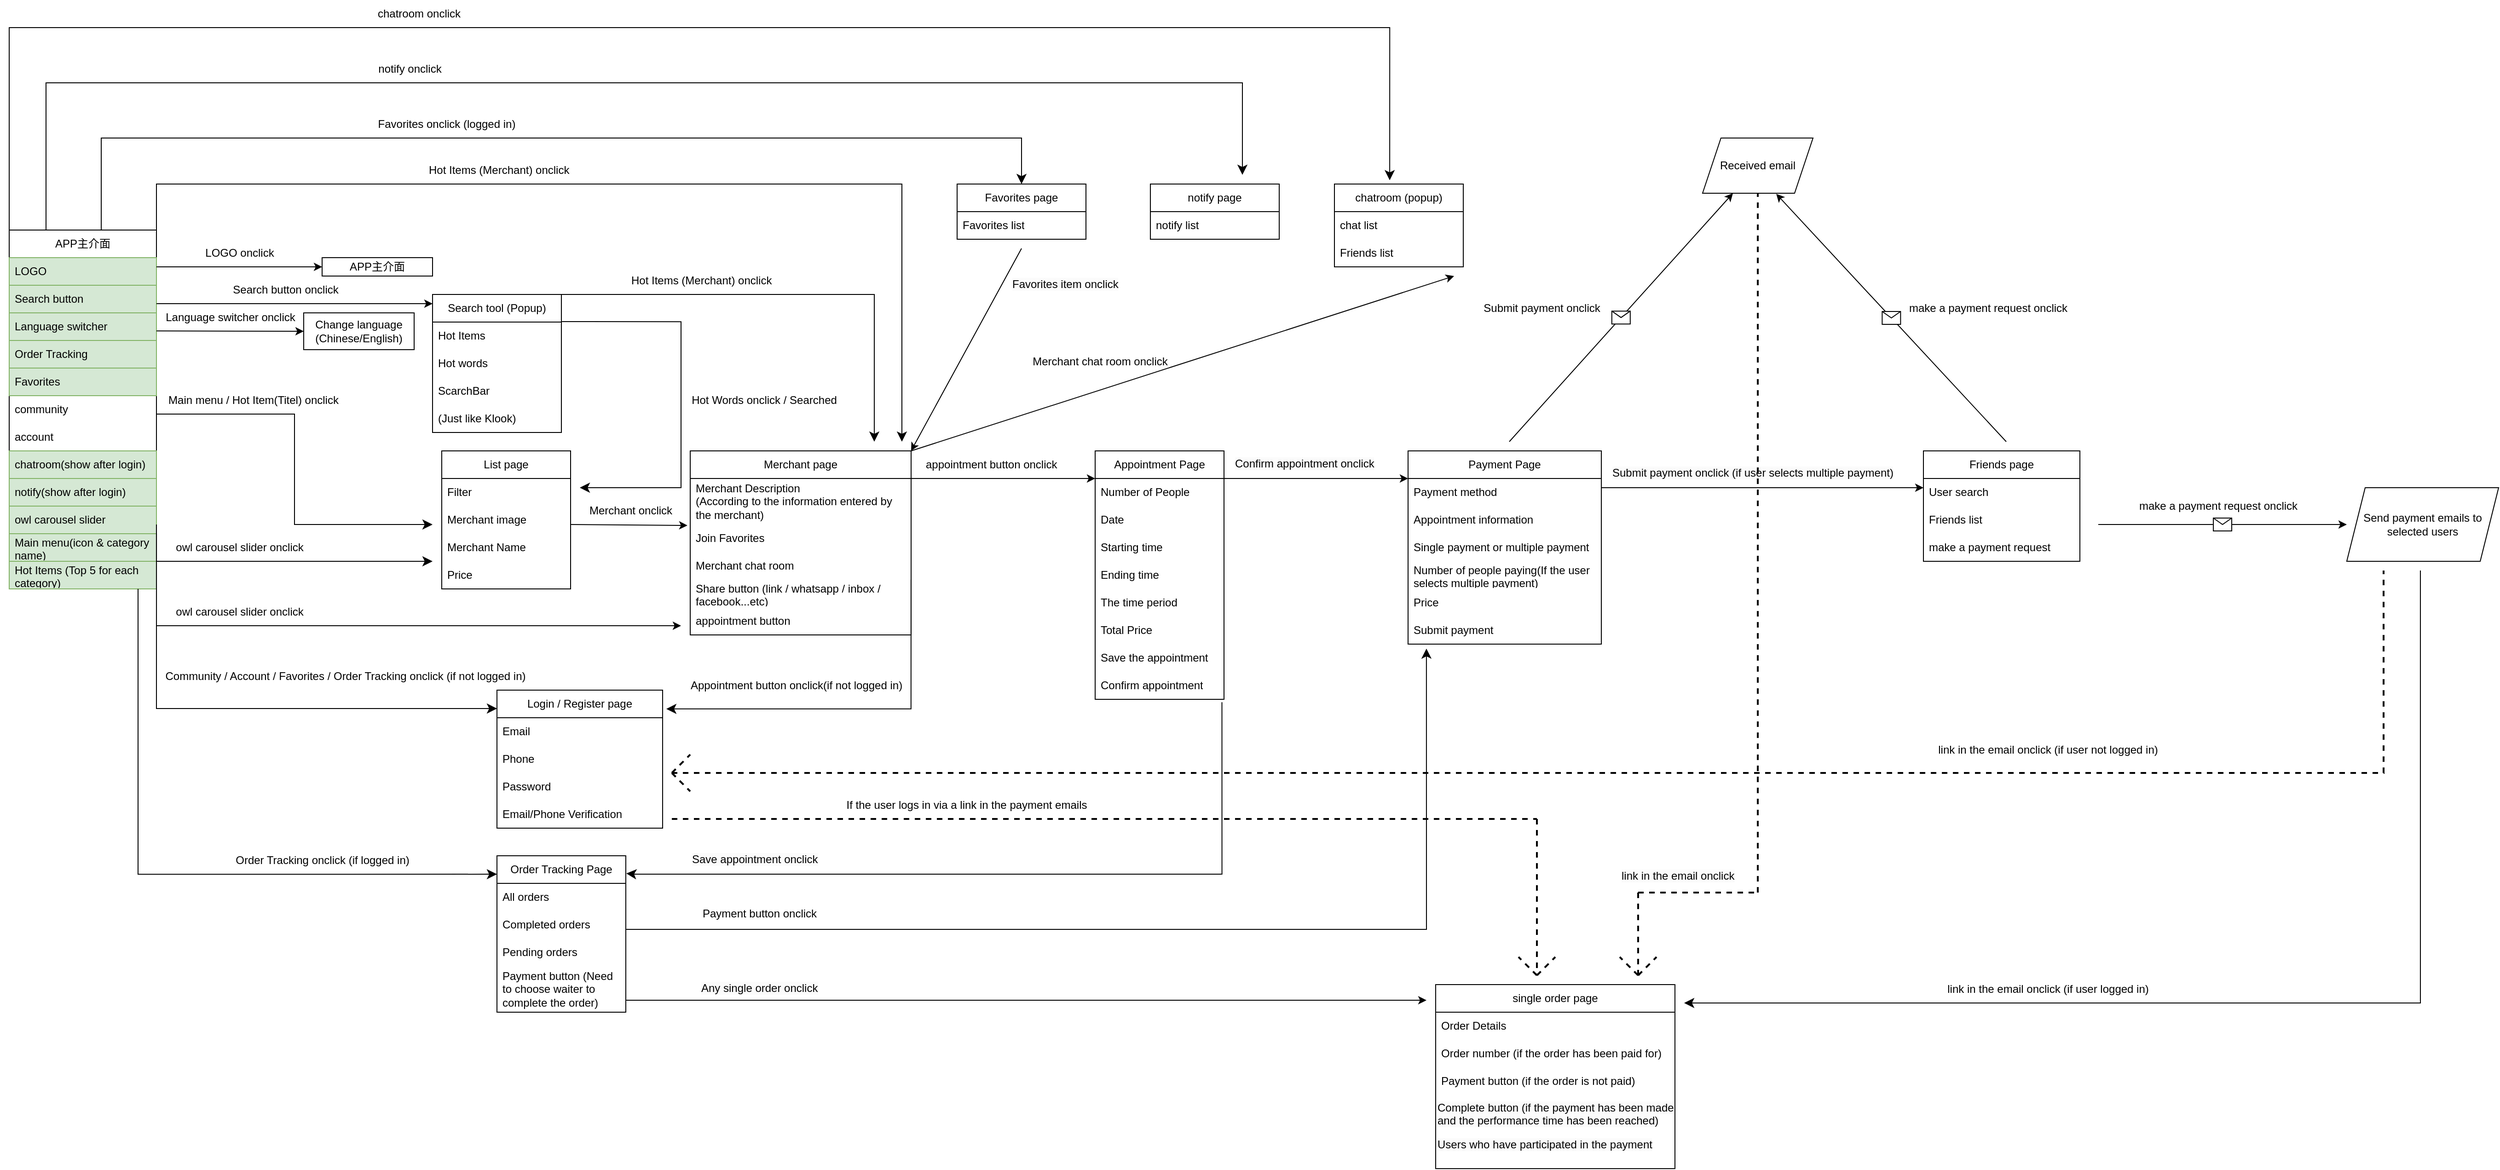<mxfile version="21.5.2" type="github">
  <diagram name="Page-1" id="9f46799a-70d6-7492-0946-bef42562c5a5">
    <mxGraphModel dx="2440" dy="2960" grid="1" gridSize="10" guides="1" tooltips="1" connect="1" arrows="1" fold="1" page="1" pageScale="1" pageWidth="2336" pageHeight="1654" background="none" math="0" shadow="0">
      <root>
        <mxCell id="0" />
        <mxCell id="1" parent="0" />
        <mxCell id="vtSzQmXgH5W4J1nf9XrN-16" value="APP主介面" style="swimlane;fontStyle=0;childLayout=stackLayout;horizontal=1;startSize=30;horizontalStack=0;resizeParent=1;resizeParentMax=0;resizeLast=0;collapsible=1;marginBottom=0;whiteSpace=wrap;html=1;" parent="1" vertex="1">
          <mxGeometry x="20" y="40" width="160" height="390" as="geometry">
            <mxRectangle x="40" y="40" width="60" height="30" as="alternateBounds" />
          </mxGeometry>
        </mxCell>
        <mxCell id="vtSzQmXgH5W4J1nf9XrN-20" value="LOGO" style="text;strokeColor=#82b366;fillColor=#d5e8d4;align=left;verticalAlign=middle;spacingLeft=4;spacingRight=4;overflow=hidden;points=[[0,0.5],[1,0.5]];portConstraint=eastwest;rotatable=0;whiteSpace=wrap;html=1;" parent="vtSzQmXgH5W4J1nf9XrN-16" vertex="1">
          <mxGeometry y="30" width="160" height="30" as="geometry" />
        </mxCell>
        <mxCell id="vtSzQmXgH5W4J1nf9XrN-17" value="Search button" style="text;strokeColor=#82b366;fillColor=#d5e8d4;align=left;verticalAlign=middle;spacingLeft=4;spacingRight=4;overflow=hidden;points=[[0,0.5],[1,0.5]];portConstraint=eastwest;rotatable=0;whiteSpace=wrap;html=1;" parent="vtSzQmXgH5W4J1nf9XrN-16" vertex="1">
          <mxGeometry y="60" width="160" height="30" as="geometry" />
        </mxCell>
        <mxCell id="vtSzQmXgH5W4J1nf9XrN-18" value="Language switcher" style="text;strokeColor=#82b366;fillColor=#d5e8d4;align=left;verticalAlign=middle;spacingLeft=4;spacingRight=4;overflow=hidden;points=[[0,0.5],[1,0.5]];portConstraint=eastwest;rotatable=0;whiteSpace=wrap;html=1;" parent="vtSzQmXgH5W4J1nf9XrN-16" vertex="1">
          <mxGeometry y="90" width="160" height="30" as="geometry" />
        </mxCell>
        <mxCell id="vtSzQmXgH5W4J1nf9XrN-21" value="Order Tracking" style="text;strokeColor=#82b366;fillColor=#d5e8d4;align=left;verticalAlign=middle;spacingLeft=4;spacingRight=4;overflow=hidden;points=[[0,0.5],[1,0.5]];portConstraint=eastwest;rotatable=0;whiteSpace=wrap;html=1;" parent="vtSzQmXgH5W4J1nf9XrN-16" vertex="1">
          <mxGeometry y="120" width="160" height="30" as="geometry" />
        </mxCell>
        <mxCell id="vtSzQmXgH5W4J1nf9XrN-22" value="Favorites" style="text;strokeColor=#82b366;fillColor=#d5e8d4;align=left;verticalAlign=middle;spacingLeft=4;spacingRight=4;overflow=hidden;points=[[0,0.5],[1,0.5]];portConstraint=eastwest;rotatable=0;whiteSpace=wrap;html=1;" parent="vtSzQmXgH5W4J1nf9XrN-16" vertex="1">
          <mxGeometry y="150" width="160" height="30" as="geometry" />
        </mxCell>
        <mxCell id="vtSzQmXgH5W4J1nf9XrN-24" value="community" style="text;strokeColor=none;fillColor=none;align=left;verticalAlign=middle;spacingLeft=4;spacingRight=4;overflow=hidden;points=[[0,0.5],[1,0.5]];portConstraint=eastwest;rotatable=0;whiteSpace=wrap;html=1;" parent="vtSzQmXgH5W4J1nf9XrN-16" vertex="1">
          <mxGeometry y="180" width="160" height="30" as="geometry" />
        </mxCell>
        <mxCell id="vtSzQmXgH5W4J1nf9XrN-25" value="account" style="text;strokeColor=none;fillColor=none;align=left;verticalAlign=middle;spacingLeft=4;spacingRight=4;overflow=hidden;points=[[0,0.5],[1,0.5]];portConstraint=eastwest;rotatable=0;whiteSpace=wrap;html=1;" parent="vtSzQmXgH5W4J1nf9XrN-16" vertex="1">
          <mxGeometry y="210" width="160" height="30" as="geometry" />
        </mxCell>
        <mxCell id="Cy_fC_5rQMrGXLeOXstl-91" value="chatroom(show after login)" style="text;strokeColor=#82b366;fillColor=#d5e8d4;align=left;verticalAlign=middle;spacingLeft=4;spacingRight=4;overflow=hidden;points=[[0,0.5],[1,0.5]];portConstraint=eastwest;rotatable=0;whiteSpace=wrap;html=1;" vertex="1" parent="vtSzQmXgH5W4J1nf9XrN-16">
          <mxGeometry y="240" width="160" height="30" as="geometry" />
        </mxCell>
        <mxCell id="Cy_fC_5rQMrGXLeOXstl-92" value="notify(show after login)" style="text;strokeColor=#82b366;fillColor=#d5e8d4;align=left;verticalAlign=middle;spacingLeft=4;spacingRight=4;overflow=hidden;points=[[0,0.5],[1,0.5]];portConstraint=eastwest;rotatable=0;whiteSpace=wrap;html=1;" vertex="1" parent="vtSzQmXgH5W4J1nf9XrN-16">
          <mxGeometry y="270" width="160" height="30" as="geometry" />
        </mxCell>
        <mxCell id="vtSzQmXgH5W4J1nf9XrN-26" value="owl carousel slider" style="text;strokeColor=#82b366;fillColor=#d5e8d4;align=left;verticalAlign=middle;spacingLeft=4;spacingRight=4;overflow=hidden;points=[[0,0.5],[1,0.5]];portConstraint=eastwest;rotatable=0;whiteSpace=wrap;html=1;" parent="vtSzQmXgH5W4J1nf9XrN-16" vertex="1">
          <mxGeometry y="300" width="160" height="30" as="geometry" />
        </mxCell>
        <mxCell id="vtSzQmXgH5W4J1nf9XrN-27" value="Main menu(icon &amp;amp;&amp;nbsp;category name)" style="text;strokeColor=#82b366;fillColor=#d5e8d4;align=left;verticalAlign=middle;spacingLeft=4;spacingRight=4;overflow=hidden;points=[[0,0.5],[1,0.5]];portConstraint=eastwest;rotatable=0;whiteSpace=wrap;html=1;" parent="vtSzQmXgH5W4J1nf9XrN-16" vertex="1">
          <mxGeometry y="330" width="160" height="30" as="geometry" />
        </mxCell>
        <mxCell id="vtSzQmXgH5W4J1nf9XrN-28" value="Hot Items (Top 5 for each category)" style="text;strokeColor=#82b366;fillColor=#d5e8d4;align=left;verticalAlign=middle;spacingLeft=4;spacingRight=4;overflow=hidden;points=[[0,0.5],[1,0.5]];portConstraint=eastwest;rotatable=0;whiteSpace=wrap;html=1;" parent="vtSzQmXgH5W4J1nf9XrN-16" vertex="1">
          <mxGeometry y="360" width="160" height="30" as="geometry" />
        </mxCell>
        <mxCell id="vtSzQmXgH5W4J1nf9XrN-19" value="Hot Items (Merchant) onclick" style="text;strokeColor=none;fillColor=none;align=left;verticalAlign=middle;spacingLeft=4;spacingRight=4;overflow=hidden;points=[[0,0.5],[1,0.5]];portConstraint=eastwest;rotatable=0;whiteSpace=wrap;html=1;" parent="1" vertex="1">
          <mxGeometry x="470" y="-40" width="190" height="30" as="geometry" />
        </mxCell>
        <mxCell id="vtSzQmXgH5W4J1nf9XrN-29" value="" style="endArrow=classic;html=1;rounded=0;" parent="1" edge="1">
          <mxGeometry width="50" height="50" relative="1" as="geometry">
            <mxPoint x="180" y="80" as="sourcePoint" />
            <mxPoint x="360" y="80" as="targetPoint" />
          </mxGeometry>
        </mxCell>
        <mxCell id="vtSzQmXgH5W4J1nf9XrN-30" value="LOGO onclick" style="text;html=1;align=center;verticalAlign=middle;resizable=0;points=[];autosize=1;strokeColor=none;fillColor=none;" parent="1" vertex="1">
          <mxGeometry x="220" y="50" width="100" height="30" as="geometry" />
        </mxCell>
        <mxCell id="vtSzQmXgH5W4J1nf9XrN-31" value="APP主介面" style="rounded=0;whiteSpace=wrap;html=1;" parent="1" vertex="1">
          <mxGeometry x="360" y="70" width="120" height="20" as="geometry" />
        </mxCell>
        <mxCell id="vtSzQmXgH5W4J1nf9XrN-32" value="" style="endArrow=classic;html=1;rounded=0;" parent="1" edge="1">
          <mxGeometry width="50" height="50" relative="1" as="geometry">
            <mxPoint x="180" y="120" as="sourcePoint" />
            <mxPoint x="480" y="120" as="targetPoint" />
            <Array as="points">
              <mxPoint x="220" y="120" />
            </Array>
          </mxGeometry>
        </mxCell>
        <mxCell id="vtSzQmXgH5W4J1nf9XrN-33" value="Search button onclick" style="text;html=1;align=center;verticalAlign=middle;resizable=0;points=[];autosize=1;strokeColor=none;fillColor=none;" parent="1" vertex="1">
          <mxGeometry x="250" y="90" width="140" height="30" as="geometry" />
        </mxCell>
        <mxCell id="vtSzQmXgH5W4J1nf9XrN-34" value="Search tool (Popup)" style="swimlane;fontStyle=0;childLayout=stackLayout;horizontal=1;startSize=30;horizontalStack=0;resizeParent=1;resizeParentMax=0;resizeLast=0;collapsible=1;marginBottom=0;whiteSpace=wrap;html=1;" parent="1" vertex="1">
          <mxGeometry x="480" y="110" width="140" height="150" as="geometry" />
        </mxCell>
        <mxCell id="vtSzQmXgH5W4J1nf9XrN-36" value="Hot Items" style="text;strokeColor=none;fillColor=none;align=left;verticalAlign=middle;spacingLeft=4;spacingRight=4;overflow=hidden;points=[[0,0.5],[1,0.5]];portConstraint=eastwest;rotatable=0;whiteSpace=wrap;html=1;" parent="vtSzQmXgH5W4J1nf9XrN-34" vertex="1">
          <mxGeometry y="30" width="140" height="30" as="geometry" />
        </mxCell>
        <mxCell id="vtSzQmXgH5W4J1nf9XrN-37" value="Hot words" style="text;strokeColor=none;fillColor=none;align=left;verticalAlign=middle;spacingLeft=4;spacingRight=4;overflow=hidden;points=[[0,0.5],[1,0.5]];portConstraint=eastwest;rotatable=0;whiteSpace=wrap;html=1;" parent="vtSzQmXgH5W4J1nf9XrN-34" vertex="1">
          <mxGeometry y="60" width="140" height="30" as="geometry" />
        </mxCell>
        <mxCell id="vtSzQmXgH5W4J1nf9XrN-42" value="ScarchBar" style="text;strokeColor=none;fillColor=none;align=left;verticalAlign=middle;spacingLeft=4;spacingRight=4;overflow=hidden;points=[[0,0.5],[1,0.5]];portConstraint=eastwest;rotatable=0;whiteSpace=wrap;html=1;" parent="vtSzQmXgH5W4J1nf9XrN-34" vertex="1">
          <mxGeometry y="90" width="140" height="30" as="geometry" />
        </mxCell>
        <mxCell id="vtSzQmXgH5W4J1nf9XrN-80" value="(Just like Klook)" style="text;strokeColor=none;fillColor=none;align=left;verticalAlign=middle;spacingLeft=4;spacingRight=4;overflow=hidden;points=[[0,0.5],[1,0.5]];portConstraint=eastwest;rotatable=0;whiteSpace=wrap;html=1;" parent="vtSzQmXgH5W4J1nf9XrN-34" vertex="1">
          <mxGeometry y="120" width="140" height="30" as="geometry" />
        </mxCell>
        <mxCell id="vtSzQmXgH5W4J1nf9XrN-43" value="Change language (Chinese/English)" style="rounded=0;whiteSpace=wrap;html=1;" parent="1" vertex="1">
          <mxGeometry x="340" y="130" width="120" height="40" as="geometry" />
        </mxCell>
        <mxCell id="vtSzQmXgH5W4J1nf9XrN-44" value="" style="endArrow=classic;html=1;rounded=0;" parent="1" edge="1">
          <mxGeometry width="50" height="50" relative="1" as="geometry">
            <mxPoint x="180" y="149.67" as="sourcePoint" />
            <mxPoint x="340" y="150" as="targetPoint" />
          </mxGeometry>
        </mxCell>
        <mxCell id="vtSzQmXgH5W4J1nf9XrN-45" value="Language switcher onclick" style="text;html=1;align=center;verticalAlign=middle;resizable=0;points=[];autosize=1;strokeColor=none;fillColor=none;" parent="1" vertex="1">
          <mxGeometry x="180" y="120" width="160" height="30" as="geometry" />
        </mxCell>
        <mxCell id="vtSzQmXgH5W4J1nf9XrN-48" value="Main menu / Hot Item(Titel) onclick" style="text;html=1;align=center;verticalAlign=middle;resizable=0;points=[];autosize=1;strokeColor=none;fillColor=none;rotation=0;" parent="1" vertex="1">
          <mxGeometry x="180" y="210" width="210" height="30" as="geometry" />
        </mxCell>
        <mxCell id="vtSzQmXgH5W4J1nf9XrN-50" value="List page" style="swimlane;fontStyle=0;childLayout=stackLayout;horizontal=1;startSize=30;horizontalStack=0;resizeParent=1;resizeParentMax=0;resizeLast=0;collapsible=1;marginBottom=0;whiteSpace=wrap;html=1;" parent="1" vertex="1">
          <mxGeometry x="490" y="280" width="140" height="150" as="geometry" />
        </mxCell>
        <mxCell id="vtSzQmXgH5W4J1nf9XrN-51" value="Filter" style="text;strokeColor=none;fillColor=none;align=left;verticalAlign=middle;spacingLeft=4;spacingRight=4;overflow=hidden;points=[[0,0.5],[1,0.5]];portConstraint=eastwest;rotatable=0;whiteSpace=wrap;html=1;" parent="vtSzQmXgH5W4J1nf9XrN-50" vertex="1">
          <mxGeometry y="30" width="140" height="30" as="geometry" />
        </mxCell>
        <mxCell id="vtSzQmXgH5W4J1nf9XrN-52" value="Merchant image" style="text;strokeColor=none;fillColor=none;align=left;verticalAlign=middle;spacingLeft=4;spacingRight=4;overflow=hidden;points=[[0,0.5],[1,0.5]];portConstraint=eastwest;rotatable=0;whiteSpace=wrap;html=1;" parent="vtSzQmXgH5W4J1nf9XrN-50" vertex="1">
          <mxGeometry y="60" width="140" height="30" as="geometry" />
        </mxCell>
        <mxCell id="vtSzQmXgH5W4J1nf9XrN-53" value="Merchant Name" style="text;strokeColor=none;fillColor=none;align=left;verticalAlign=middle;spacingLeft=4;spacingRight=4;overflow=hidden;points=[[0,0.5],[1,0.5]];portConstraint=eastwest;rotatable=0;whiteSpace=wrap;html=1;" parent="vtSzQmXgH5W4J1nf9XrN-50" vertex="1">
          <mxGeometry y="90" width="140" height="30" as="geometry" />
        </mxCell>
        <mxCell id="vtSzQmXgH5W4J1nf9XrN-54" value="Price" style="text;strokeColor=none;fillColor=none;align=left;verticalAlign=middle;spacingLeft=4;spacingRight=4;overflow=hidden;points=[[0,0.5],[1,0.5]];portConstraint=eastwest;rotatable=0;whiteSpace=wrap;html=1;" parent="vtSzQmXgH5W4J1nf9XrN-50" vertex="1">
          <mxGeometry y="120" width="140" height="30" as="geometry" />
        </mxCell>
        <mxCell id="vtSzQmXgH5W4J1nf9XrN-55" value="Merchant page" style="swimlane;fontStyle=0;childLayout=stackLayout;horizontal=1;startSize=30;horizontalStack=0;resizeParent=1;resizeParentMax=0;resizeLast=0;collapsible=1;marginBottom=0;whiteSpace=wrap;html=1;" parent="1" vertex="1">
          <mxGeometry x="760" y="280" width="240" height="200" as="geometry" />
        </mxCell>
        <mxCell id="vtSzQmXgH5W4J1nf9XrN-56" value="Merchant Description&lt;br&gt;(According to the information entered by the merchant)&amp;nbsp;" style="text;strokeColor=none;fillColor=none;align=left;verticalAlign=middle;spacingLeft=4;spacingRight=4;overflow=hidden;points=[[0,0.5],[1,0.5]];portConstraint=eastwest;rotatable=0;whiteSpace=wrap;html=1;" parent="vtSzQmXgH5W4J1nf9XrN-55" vertex="1">
          <mxGeometry y="30" width="240" height="50" as="geometry" />
        </mxCell>
        <mxCell id="vtSzQmXgH5W4J1nf9XrN-59" value="Join Favorites" style="text;strokeColor=none;fillColor=none;align=left;verticalAlign=middle;spacingLeft=4;spacingRight=4;overflow=hidden;points=[[0,0.5],[1,0.5]];portConstraint=eastwest;rotatable=0;whiteSpace=wrap;html=1;" parent="vtSzQmXgH5W4J1nf9XrN-55" vertex="1">
          <mxGeometry y="80" width="240" height="30" as="geometry" />
        </mxCell>
        <mxCell id="vtSzQmXgH5W4J1nf9XrN-63" value="Merchant chat room" style="text;strokeColor=none;fillColor=none;align=left;verticalAlign=middle;spacingLeft=4;spacingRight=4;overflow=hidden;points=[[0,0.5],[1,0.5]];portConstraint=eastwest;rotatable=0;whiteSpace=wrap;html=1;" parent="vtSzQmXgH5W4J1nf9XrN-55" vertex="1">
          <mxGeometry y="110" width="240" height="30" as="geometry" />
        </mxCell>
        <mxCell id="Cy_fC_5rQMrGXLeOXstl-54" value="Share button (link / whatsapp / inbox / facebook...etc)" style="text;strokeColor=none;fillColor=none;align=left;verticalAlign=middle;spacingLeft=4;spacingRight=4;overflow=hidden;points=[[0,0.5],[1,0.5]];portConstraint=eastwest;rotatable=0;whiteSpace=wrap;html=1;" vertex="1" parent="vtSzQmXgH5W4J1nf9XrN-55">
          <mxGeometry y="140" width="240" height="30" as="geometry" />
        </mxCell>
        <mxCell id="Cy_fC_5rQMrGXLeOXstl-10" value="appointment button" style="text;strokeColor=none;fillColor=none;align=left;verticalAlign=middle;spacingLeft=4;spacingRight=4;overflow=hidden;points=[[0,0.5],[1,0.5]];portConstraint=eastwest;rotatable=0;whiteSpace=wrap;html=1;" vertex="1" parent="vtSzQmXgH5W4J1nf9XrN-55">
          <mxGeometry y="170" width="240" height="30" as="geometry" />
        </mxCell>
        <mxCell id="vtSzQmXgH5W4J1nf9XrN-60" value="" style="endArrow=classic;html=1;rounded=0;entryX=-0.022;entryY=0.7;entryDx=0;entryDy=0;entryPerimeter=0;" parent="1" edge="1">
          <mxGeometry width="50" height="50" relative="1" as="geometry">
            <mxPoint x="630" y="360" as="sourcePoint" />
            <mxPoint x="756.92" y="361" as="targetPoint" />
          </mxGeometry>
        </mxCell>
        <mxCell id="vtSzQmXgH5W4J1nf9XrN-62" value="Merchant onclick" style="text;html=1;align=center;verticalAlign=middle;resizable=0;points=[];autosize=1;strokeColor=none;fillColor=none;" parent="1" vertex="1">
          <mxGeometry x="640" y="330" width="110" height="30" as="geometry" />
        </mxCell>
        <mxCell id="vtSzQmXgH5W4J1nf9XrN-66" value="Community / Account / Favorites / Order Tracking onclick (if not logged in)" style="text;html=1;align=center;verticalAlign=middle;resizable=0;points=[];autosize=1;strokeColor=none;fillColor=none;rotation=0;" parent="1" vertex="1">
          <mxGeometry x="180" y="510" width="410" height="30" as="geometry" />
        </mxCell>
        <mxCell id="vtSzQmXgH5W4J1nf9XrN-67" value="" style="edgeStyle=elbowEdgeStyle;elbow=horizontal;endArrow=classic;html=1;curved=0;rounded=0;endSize=8;startSize=8;" parent="1" edge="1">
          <mxGeometry width="50" height="50" relative="1" as="geometry">
            <mxPoint x="180" y="240" as="sourcePoint" />
            <mxPoint x="480" y="360" as="targetPoint" />
          </mxGeometry>
        </mxCell>
        <mxCell id="vtSzQmXgH5W4J1nf9XrN-71" value="" style="edgeStyle=segmentEdgeStyle;endArrow=classic;html=1;curved=0;rounded=0;endSize=8;startSize=8;exitX=1.021;exitY=0.743;exitDx=0;exitDy=0;exitPerimeter=0;" parent="1" edge="1" target="vtSzQmXgH5W4J1nf9XrN-74">
          <mxGeometry width="50" height="50" relative="1" as="geometry">
            <mxPoint x="180.04" y="370.0" as="sourcePoint" />
            <mxPoint x="550" y="488" as="targetPoint" />
            <Array as="points">
              <mxPoint x="180" y="560" />
            </Array>
          </mxGeometry>
        </mxCell>
        <mxCell id="vtSzQmXgH5W4J1nf9XrN-72" value="" style="edgeStyle=segmentEdgeStyle;endArrow=classic;html=1;curved=0;rounded=0;endSize=8;startSize=8;entryX=1.022;entryY=0.136;entryDx=0;entryDy=0;entryPerimeter=0;" parent="1" edge="1" target="vtSzQmXgH5W4J1nf9XrN-74">
          <mxGeometry width="50" height="50" relative="1" as="geometry">
            <mxPoint x="999.94" y="420" as="sourcePoint" />
            <mxPoint x="770" y="560" as="targetPoint" />
            <Array as="points">
              <mxPoint x="1000" y="560" />
            </Array>
          </mxGeometry>
        </mxCell>
        <mxCell id="vtSzQmXgH5W4J1nf9XrN-73" value="Appointment button onclick(if not logged in)" style="text;html=1;align=center;verticalAlign=middle;resizable=0;points=[];autosize=1;strokeColor=none;fillColor=none;" parent="1" vertex="1">
          <mxGeometry x="750" y="520" width="250" height="30" as="geometry" />
        </mxCell>
        <mxCell id="vtSzQmXgH5W4J1nf9XrN-74" value="Login / Register page" style="swimlane;fontStyle=0;childLayout=stackLayout;horizontal=1;startSize=30;horizontalStack=0;resizeParent=1;resizeParentMax=0;resizeLast=0;collapsible=1;marginBottom=0;whiteSpace=wrap;html=1;" parent="1" vertex="1">
          <mxGeometry x="550" y="540" width="180" height="150" as="geometry" />
        </mxCell>
        <mxCell id="vtSzQmXgH5W4J1nf9XrN-75" value="Email" style="text;strokeColor=none;fillColor=none;align=left;verticalAlign=middle;spacingLeft=4;spacingRight=4;overflow=hidden;points=[[0,0.5],[1,0.5]];portConstraint=eastwest;rotatable=0;whiteSpace=wrap;html=1;" parent="vtSzQmXgH5W4J1nf9XrN-74" vertex="1">
          <mxGeometry y="30" width="180" height="30" as="geometry" />
        </mxCell>
        <mxCell id="vtSzQmXgH5W4J1nf9XrN-76" value="Phone" style="text;strokeColor=none;fillColor=none;align=left;verticalAlign=middle;spacingLeft=4;spacingRight=4;overflow=hidden;points=[[0,0.5],[1,0.5]];portConstraint=eastwest;rotatable=0;whiteSpace=wrap;html=1;" parent="vtSzQmXgH5W4J1nf9XrN-74" vertex="1">
          <mxGeometry y="60" width="180" height="30" as="geometry" />
        </mxCell>
        <mxCell id="vtSzQmXgH5W4J1nf9XrN-77" value="Password" style="text;strokeColor=none;fillColor=none;align=left;verticalAlign=middle;spacingLeft=4;spacingRight=4;overflow=hidden;points=[[0,0.5],[1,0.5]];portConstraint=eastwest;rotatable=0;whiteSpace=wrap;html=1;" parent="vtSzQmXgH5W4J1nf9XrN-74" vertex="1">
          <mxGeometry y="90" width="180" height="30" as="geometry" />
        </mxCell>
        <mxCell id="Cy_fC_5rQMrGXLeOXstl-1" value="Email/Phone Verification" style="text;strokeColor=none;fillColor=none;align=left;verticalAlign=middle;spacingLeft=4;spacingRight=4;overflow=hidden;points=[[0,0.5],[1,0.5]];portConstraint=eastwest;rotatable=0;whiteSpace=wrap;html=1;" vertex="1" parent="vtSzQmXgH5W4J1nf9XrN-74">
          <mxGeometry y="120" width="180" height="30" as="geometry" />
        </mxCell>
        <mxCell id="vtSzQmXgH5W4J1nf9XrN-79" value="" style="edgeStyle=segmentEdgeStyle;endArrow=classic;html=1;curved=0;rounded=0;endSize=8;startSize=8;exitX=0.5;exitY=0;exitDx=0;exitDy=0;" parent="1" source="vtSzQmXgH5W4J1nf9XrN-16" edge="1">
          <mxGeometry width="50" height="50" relative="1" as="geometry">
            <mxPoint x="110" y="10" as="sourcePoint" />
            <mxPoint x="990" y="270" as="targetPoint" />
            <Array as="points">
              <mxPoint x="180" y="40" />
              <mxPoint x="180" y="-10" />
              <mxPoint x="990" y="-10" />
            </Array>
          </mxGeometry>
        </mxCell>
        <mxCell id="vtSzQmXgH5W4J1nf9XrN-81" value="" style="edgeStyle=segmentEdgeStyle;endArrow=classic;html=1;curved=0;rounded=0;endSize=8;startSize=8;exitX=1;exitY=0;exitDx=0;exitDy=0;" parent="1" source="vtSzQmXgH5W4J1nf9XrN-34" edge="1">
          <mxGeometry width="50" height="50" relative="1" as="geometry">
            <mxPoint x="660" y="190" as="sourcePoint" />
            <mxPoint x="960" y="270" as="targetPoint" />
          </mxGeometry>
        </mxCell>
        <mxCell id="vtSzQmXgH5W4J1nf9XrN-82" value="Hot Items (Merchant) onclick" style="text;strokeColor=none;fillColor=none;align=left;verticalAlign=middle;spacingLeft=4;spacingRight=4;overflow=hidden;points=[[0,0.5],[1,0.5]];portConstraint=eastwest;rotatable=0;whiteSpace=wrap;html=1;" parent="1" vertex="1">
          <mxGeometry x="690" y="80" width="190" height="30" as="geometry" />
        </mxCell>
        <mxCell id="vtSzQmXgH5W4J1nf9XrN-83" value="" style="edgeStyle=segmentEdgeStyle;endArrow=classic;html=1;curved=0;rounded=0;endSize=8;startSize=8;exitX=1.004;exitY=-0.015;exitDx=0;exitDy=0;exitPerimeter=0;" parent="1" source="vtSzQmXgH5W4J1nf9XrN-36" edge="1">
          <mxGeometry width="50" height="50" relative="1" as="geometry">
            <mxPoint x="660" y="190" as="sourcePoint" />
            <mxPoint x="640" y="320" as="targetPoint" />
            <Array as="points">
              <mxPoint x="750" y="140" />
              <mxPoint x="750" y="320" />
              <mxPoint x="670" y="320" />
            </Array>
          </mxGeometry>
        </mxCell>
        <mxCell id="vtSzQmXgH5W4J1nf9XrN-84" value="Hot Words onclick / Searched" style="text;html=1;align=center;verticalAlign=middle;resizable=0;points=[];autosize=1;strokeColor=none;fillColor=none;" parent="1" vertex="1">
          <mxGeometry x="750" y="210" width="180" height="30" as="geometry" />
        </mxCell>
        <mxCell id="Cy_fC_5rQMrGXLeOXstl-2" value="appointment button onclick" style="text;strokeColor=none;fillColor=none;align=left;verticalAlign=middle;spacingLeft=4;spacingRight=4;overflow=hidden;points=[[0,0.5],[1,0.5]];portConstraint=eastwest;rotatable=0;whiteSpace=wrap;html=1;" vertex="1" parent="1">
          <mxGeometry x="1010" y="280" width="240" height="30" as="geometry" />
        </mxCell>
        <mxCell id="Cy_fC_5rQMrGXLeOXstl-3" value="" style="endArrow=classic;html=1;rounded=0;" edge="1" parent="1">
          <mxGeometry width="50" height="50" relative="1" as="geometry">
            <mxPoint x="1000" y="310" as="sourcePoint" />
            <mxPoint x="1200" y="310" as="targetPoint" />
          </mxGeometry>
        </mxCell>
        <mxCell id="Cy_fC_5rQMrGXLeOXstl-4" value="Appointment Page" style="swimlane;fontStyle=0;childLayout=stackLayout;horizontal=1;startSize=30;horizontalStack=0;resizeParent=1;resizeParentMax=0;resizeLast=0;collapsible=1;marginBottom=0;whiteSpace=wrap;html=1;" vertex="1" parent="1">
          <mxGeometry x="1200" y="280" width="140" height="270" as="geometry" />
        </mxCell>
        <mxCell id="Cy_fC_5rQMrGXLeOXstl-5" value="Number of People" style="text;strokeColor=none;fillColor=none;align=left;verticalAlign=middle;spacingLeft=4;spacingRight=4;overflow=hidden;points=[[0,0.5],[1,0.5]];portConstraint=eastwest;rotatable=0;whiteSpace=wrap;html=1;" vertex="1" parent="Cy_fC_5rQMrGXLeOXstl-4">
          <mxGeometry y="30" width="140" height="30" as="geometry" />
        </mxCell>
        <mxCell id="Cy_fC_5rQMrGXLeOXstl-6" value="Date" style="text;strokeColor=none;fillColor=none;align=left;verticalAlign=middle;spacingLeft=4;spacingRight=4;overflow=hidden;points=[[0,0.5],[1,0.5]];portConstraint=eastwest;rotatable=0;whiteSpace=wrap;html=1;" vertex="1" parent="Cy_fC_5rQMrGXLeOXstl-4">
          <mxGeometry y="60" width="140" height="30" as="geometry" />
        </mxCell>
        <mxCell id="Cy_fC_5rQMrGXLeOXstl-7" value="Starting time" style="text;strokeColor=none;fillColor=none;align=left;verticalAlign=middle;spacingLeft=4;spacingRight=4;overflow=hidden;points=[[0,0.5],[1,0.5]];portConstraint=eastwest;rotatable=0;whiteSpace=wrap;html=1;" vertex="1" parent="Cy_fC_5rQMrGXLeOXstl-4">
          <mxGeometry y="90" width="140" height="30" as="geometry" />
        </mxCell>
        <mxCell id="Cy_fC_5rQMrGXLeOXstl-9" value="Ending time" style="text;strokeColor=none;fillColor=none;align=left;verticalAlign=middle;spacingLeft=4;spacingRight=4;overflow=hidden;points=[[0,0.5],[1,0.5]];portConstraint=eastwest;rotatable=0;whiteSpace=wrap;html=1;" vertex="1" parent="Cy_fC_5rQMrGXLeOXstl-4">
          <mxGeometry y="120" width="140" height="30" as="geometry" />
        </mxCell>
        <mxCell id="Cy_fC_5rQMrGXLeOXstl-8" value="The time period" style="text;strokeColor=none;fillColor=none;align=left;verticalAlign=middle;spacingLeft=4;spacingRight=4;overflow=hidden;points=[[0,0.5],[1,0.5]];portConstraint=eastwest;rotatable=0;whiteSpace=wrap;html=1;" vertex="1" parent="Cy_fC_5rQMrGXLeOXstl-4">
          <mxGeometry y="150" width="140" height="30" as="geometry" />
        </mxCell>
        <mxCell id="Cy_fC_5rQMrGXLeOXstl-22" value="Total Price" style="text;strokeColor=none;fillColor=none;align=left;verticalAlign=middle;spacingLeft=4;spacingRight=4;overflow=hidden;points=[[0,0.5],[1,0.5]];portConstraint=eastwest;rotatable=0;whiteSpace=wrap;html=1;" vertex="1" parent="Cy_fC_5rQMrGXLeOXstl-4">
          <mxGeometry y="180" width="140" height="30" as="geometry" />
        </mxCell>
        <mxCell id="Cy_fC_5rQMrGXLeOXstl-23" value="Save the appointment" style="text;strokeColor=none;fillColor=none;align=left;verticalAlign=middle;spacingLeft=4;spacingRight=4;overflow=hidden;points=[[0,0.5],[1,0.5]];portConstraint=eastwest;rotatable=0;whiteSpace=wrap;html=1;" vertex="1" parent="Cy_fC_5rQMrGXLeOXstl-4">
          <mxGeometry y="210" width="140" height="30" as="geometry" />
        </mxCell>
        <mxCell id="Cy_fC_5rQMrGXLeOXstl-11" value="Confirm appointment" style="text;strokeColor=none;fillColor=none;align=left;verticalAlign=middle;spacingLeft=4;spacingRight=4;overflow=hidden;points=[[0,0.5],[1,0.5]];portConstraint=eastwest;rotatable=0;whiteSpace=wrap;html=1;" vertex="1" parent="Cy_fC_5rQMrGXLeOXstl-4">
          <mxGeometry y="240" width="140" height="30" as="geometry" />
        </mxCell>
        <mxCell id="Cy_fC_5rQMrGXLeOXstl-13" value="" style="endArrow=classic;html=1;rounded=0;" edge="1" parent="1">
          <mxGeometry width="50" height="50" relative="1" as="geometry">
            <mxPoint x="1340" y="310" as="sourcePoint" />
            <mxPoint x="1540" y="310" as="targetPoint" />
          </mxGeometry>
        </mxCell>
        <mxCell id="Cy_fC_5rQMrGXLeOXstl-14" value="&lt;span style=&quot;color: rgb(0, 0, 0); font-family: Helvetica; font-size: 12px; font-style: normal; font-variant-ligatures: normal; font-variant-caps: normal; font-weight: 400; letter-spacing: normal; orphans: 2; text-align: left; text-indent: 0px; text-transform: none; widows: 2; word-spacing: 0px; -webkit-text-stroke-width: 0px; background-color: rgb(251, 251, 251); text-decoration-thickness: initial; text-decoration-style: initial; text-decoration-color: initial; float: none; display: inline !important;&quot;&gt;Confirm appointment onclick&lt;/span&gt;" style="text;whiteSpace=wrap;html=1;" vertex="1" parent="1">
          <mxGeometry x="1350" y="280" width="160" height="40" as="geometry" />
        </mxCell>
        <mxCell id="Cy_fC_5rQMrGXLeOXstl-15" value="Payment Page" style="swimlane;fontStyle=0;childLayout=stackLayout;horizontal=1;startSize=30;horizontalStack=0;resizeParent=1;resizeParentMax=0;resizeLast=0;collapsible=1;marginBottom=0;whiteSpace=wrap;html=1;" vertex="1" parent="1">
          <mxGeometry x="1540" y="280" width="210" height="210" as="geometry" />
        </mxCell>
        <mxCell id="Cy_fC_5rQMrGXLeOXstl-16" value="Payment method" style="text;strokeColor=none;fillColor=none;align=left;verticalAlign=middle;spacingLeft=4;spacingRight=4;overflow=hidden;points=[[0,0.5],[1,0.5]];portConstraint=eastwest;rotatable=0;whiteSpace=wrap;html=1;" vertex="1" parent="Cy_fC_5rQMrGXLeOXstl-15">
          <mxGeometry y="30" width="210" height="30" as="geometry" />
        </mxCell>
        <mxCell id="Cy_fC_5rQMrGXLeOXstl-18" value="Appointment information" style="text;strokeColor=none;fillColor=none;align=left;verticalAlign=middle;spacingLeft=4;spacingRight=4;overflow=hidden;points=[[0,0.5],[1,0.5]];portConstraint=eastwest;rotatable=0;whiteSpace=wrap;html=1;" vertex="1" parent="Cy_fC_5rQMrGXLeOXstl-15">
          <mxGeometry y="60" width="210" height="30" as="geometry" />
        </mxCell>
        <mxCell id="Cy_fC_5rQMrGXLeOXstl-19" value="Single payment or multiple payment" style="text;strokeColor=none;fillColor=none;align=left;verticalAlign=middle;spacingLeft=4;spacingRight=4;overflow=hidden;points=[[0,0.5],[1,0.5]];portConstraint=eastwest;rotatable=0;whiteSpace=wrap;html=1;" vertex="1" parent="Cy_fC_5rQMrGXLeOXstl-15">
          <mxGeometry y="90" width="210" height="30" as="geometry" />
        </mxCell>
        <mxCell id="Cy_fC_5rQMrGXLeOXstl-20" value="Number of people paying(If the user selects multiple payment)" style="text;strokeColor=none;fillColor=none;align=left;verticalAlign=middle;spacingLeft=4;spacingRight=4;overflow=hidden;points=[[0,0.5],[1,0.5]];portConstraint=eastwest;rotatable=0;whiteSpace=wrap;html=1;" vertex="1" parent="Cy_fC_5rQMrGXLeOXstl-15">
          <mxGeometry y="120" width="210" height="30" as="geometry" />
        </mxCell>
        <mxCell id="Cy_fC_5rQMrGXLeOXstl-17" value="Price" style="text;strokeColor=none;fillColor=none;align=left;verticalAlign=middle;spacingLeft=4;spacingRight=4;overflow=hidden;points=[[0,0.5],[1,0.5]];portConstraint=eastwest;rotatable=0;whiteSpace=wrap;html=1;" vertex="1" parent="Cy_fC_5rQMrGXLeOXstl-15">
          <mxGeometry y="150" width="210" height="30" as="geometry" />
        </mxCell>
        <mxCell id="Cy_fC_5rQMrGXLeOXstl-21" value="Submit payment" style="text;strokeColor=none;fillColor=none;align=left;verticalAlign=middle;spacingLeft=4;spacingRight=4;overflow=hidden;points=[[0,0.5],[1,0.5]];portConstraint=eastwest;rotatable=0;whiteSpace=wrap;html=1;" vertex="1" parent="Cy_fC_5rQMrGXLeOXstl-15">
          <mxGeometry y="180" width="210" height="30" as="geometry" />
        </mxCell>
        <mxCell id="Cy_fC_5rQMrGXLeOXstl-25" value="&lt;span style=&quot;color: rgb(0, 0, 0); font-family: Helvetica; font-size: 12px; font-style: normal; font-variant-ligatures: normal; font-variant-caps: normal; font-weight: 400; letter-spacing: normal; orphans: 2; text-align: left; text-indent: 0px; text-transform: none; widows: 2; word-spacing: 0px; -webkit-text-stroke-width: 0px; background-color: rgb(251, 251, 251); text-decoration-thickness: initial; text-decoration-style: initial; text-decoration-color: initial; float: none; display: inline !important;&quot;&gt;Save appointment onclick&lt;/span&gt;" style="text;whiteSpace=wrap;html=1;" vertex="1" parent="1">
          <mxGeometry x="760" y="710" width="180" height="30" as="geometry" />
        </mxCell>
        <mxCell id="Cy_fC_5rQMrGXLeOXstl-27" value="Order Tracking Page" style="swimlane;fontStyle=0;childLayout=stackLayout;horizontal=1;startSize=30;horizontalStack=0;resizeParent=1;resizeParentMax=0;resizeLast=0;collapsible=1;marginBottom=0;whiteSpace=wrap;html=1;" vertex="1" parent="1">
          <mxGeometry x="550" y="720" width="140" height="170" as="geometry" />
        </mxCell>
        <mxCell id="Cy_fC_5rQMrGXLeOXstl-28" value="All orders" style="text;strokeColor=none;fillColor=none;align=left;verticalAlign=middle;spacingLeft=4;spacingRight=4;overflow=hidden;points=[[0,0.5],[1,0.5]];portConstraint=eastwest;rotatable=0;whiteSpace=wrap;html=1;" vertex="1" parent="Cy_fC_5rQMrGXLeOXstl-27">
          <mxGeometry y="30" width="140" height="30" as="geometry" />
        </mxCell>
        <mxCell id="Cy_fC_5rQMrGXLeOXstl-29" value="Completed orders" style="text;strokeColor=none;fillColor=none;align=left;verticalAlign=middle;spacingLeft=4;spacingRight=4;overflow=hidden;points=[[0,0.5],[1,0.5]];portConstraint=eastwest;rotatable=0;whiteSpace=wrap;html=1;" vertex="1" parent="Cy_fC_5rQMrGXLeOXstl-27">
          <mxGeometry y="60" width="140" height="30" as="geometry" />
        </mxCell>
        <mxCell id="Cy_fC_5rQMrGXLeOXstl-30" value="Pending orders" style="text;strokeColor=none;fillColor=none;align=left;verticalAlign=middle;spacingLeft=4;spacingRight=4;overflow=hidden;points=[[0,0.5],[1,0.5]];portConstraint=eastwest;rotatable=0;whiteSpace=wrap;html=1;" vertex="1" parent="Cy_fC_5rQMrGXLeOXstl-27">
          <mxGeometry y="90" width="140" height="30" as="geometry" />
        </mxCell>
        <mxCell id="Cy_fC_5rQMrGXLeOXstl-34" value="Payment button&amp;nbsp;(Need to choose waiter to complete the order)" style="text;strokeColor=none;fillColor=none;align=left;verticalAlign=middle;spacingLeft=4;spacingRight=4;overflow=hidden;points=[[0,0.5],[1,0.5]];portConstraint=eastwest;rotatable=0;whiteSpace=wrap;html=1;" vertex="1" parent="Cy_fC_5rQMrGXLeOXstl-27">
          <mxGeometry y="120" width="140" height="50" as="geometry" />
        </mxCell>
        <mxCell id="Cy_fC_5rQMrGXLeOXstl-31" value="" style="edgeStyle=segmentEdgeStyle;endArrow=classic;html=1;curved=0;rounded=0;endSize=8;startSize=8;entryX=0;entryY=0.118;entryDx=0;entryDy=0;entryPerimeter=0;" edge="1" parent="1" target="Cy_fC_5rQMrGXLeOXstl-27">
          <mxGeometry width="50" height="50" relative="1" as="geometry">
            <mxPoint x="160" y="430" as="sourcePoint" />
            <mxPoint x="490" y="740" as="targetPoint" />
            <Array as="points">
              <mxPoint x="160" y="434" />
              <mxPoint x="160" y="740" />
            </Array>
          </mxGeometry>
        </mxCell>
        <mxCell id="Cy_fC_5rQMrGXLeOXstl-32" value="" style="edgeStyle=segmentEdgeStyle;endArrow=classic;html=1;curved=0;rounded=0;endSize=8;startSize=8;exitX=0.984;exitY=1.106;exitDx=0;exitDy=0;exitPerimeter=0;entryX=1.004;entryY=0.113;entryDx=0;entryDy=0;entryPerimeter=0;" edge="1" parent="1" source="Cy_fC_5rQMrGXLeOXstl-11" target="Cy_fC_5rQMrGXLeOXstl-27">
          <mxGeometry width="50" height="50" relative="1" as="geometry">
            <mxPoint x="1020" y="570" as="sourcePoint" />
            <mxPoint x="700" y="740" as="targetPoint" />
            <Array as="points">
              <mxPoint x="1338" y="740" />
              <mxPoint x="700" y="740" />
            </Array>
          </mxGeometry>
        </mxCell>
        <mxCell id="Cy_fC_5rQMrGXLeOXstl-33" value="Order Tracking onclick (if logged in)" style="text;html=1;align=center;verticalAlign=middle;resizable=0;points=[];autosize=1;strokeColor=none;fillColor=none;" vertex="1" parent="1">
          <mxGeometry x="255" y="710" width="210" height="30" as="geometry" />
        </mxCell>
        <mxCell id="Cy_fC_5rQMrGXLeOXstl-35" value="" style="edgeStyle=segmentEdgeStyle;endArrow=classic;html=1;curved=0;rounded=0;endSize=8;startSize=8;entryX=0.095;entryY=1.161;entryDx=0;entryDy=0;entryPerimeter=0;" edge="1" parent="1" target="Cy_fC_5rQMrGXLeOXstl-21">
          <mxGeometry width="50" height="50" relative="1" as="geometry">
            <mxPoint x="690" y="800" as="sourcePoint" />
            <mxPoint x="1565" y="740" as="targetPoint" />
            <Array as="points">
              <mxPoint x="1560" y="800" />
            </Array>
          </mxGeometry>
        </mxCell>
        <mxCell id="Cy_fC_5rQMrGXLeOXstl-36" value="Payment button onclick" style="text;html=1;align=center;verticalAlign=middle;resizable=0;points=[];autosize=1;strokeColor=none;fillColor=none;" vertex="1" parent="1">
          <mxGeometry x="760" y="768" width="150" height="30" as="geometry" />
        </mxCell>
        <mxCell id="Cy_fC_5rQMrGXLeOXstl-37" value="&lt;span style=&quot;color: rgb(0, 0, 0); font-family: Helvetica; font-size: 12px; font-style: normal; font-variant-ligatures: normal; font-variant-caps: normal; font-weight: 400; letter-spacing: normal; orphans: 2; text-align: left; text-indent: 0px; text-transform: none; widows: 2; word-spacing: 0px; -webkit-text-stroke-width: 0px; background-color: rgb(251, 251, 251); text-decoration-thickness: initial; text-decoration-style: initial; text-decoration-color: initial; float: none; display: inline !important;&quot;&gt;Submit payment onclick (if user selects multiple payment)&lt;/span&gt;" style="text;whiteSpace=wrap;html=1;" vertex="1" parent="1">
          <mxGeometry x="1760" y="290" width="320" height="30" as="geometry" />
        </mxCell>
        <mxCell id="Cy_fC_5rQMrGXLeOXstl-38" value="" style="endArrow=classic;html=1;rounded=0;" edge="1" parent="1">
          <mxGeometry width="50" height="50" relative="1" as="geometry">
            <mxPoint x="1750" y="320" as="sourcePoint" />
            <mxPoint x="2100" y="320" as="targetPoint" />
          </mxGeometry>
        </mxCell>
        <mxCell id="Cy_fC_5rQMrGXLeOXstl-39" value="Friends page" style="swimlane;fontStyle=0;childLayout=stackLayout;horizontal=1;startSize=30;horizontalStack=0;resizeParent=1;resizeParentMax=0;resizeLast=0;collapsible=1;marginBottom=0;whiteSpace=wrap;html=1;" vertex="1" parent="1">
          <mxGeometry x="2100" y="280" width="170" height="120" as="geometry" />
        </mxCell>
        <mxCell id="Cy_fC_5rQMrGXLeOXstl-40" value="User search" style="text;strokeColor=none;fillColor=none;align=left;verticalAlign=middle;spacingLeft=4;spacingRight=4;overflow=hidden;points=[[0,0.5],[1,0.5]];portConstraint=eastwest;rotatable=0;whiteSpace=wrap;html=1;" vertex="1" parent="Cy_fC_5rQMrGXLeOXstl-39">
          <mxGeometry y="30" width="170" height="30" as="geometry" />
        </mxCell>
        <mxCell id="Cy_fC_5rQMrGXLeOXstl-41" value="Friends list" style="text;strokeColor=none;fillColor=none;align=left;verticalAlign=middle;spacingLeft=4;spacingRight=4;overflow=hidden;points=[[0,0.5],[1,0.5]];portConstraint=eastwest;rotatable=0;whiteSpace=wrap;html=1;" vertex="1" parent="Cy_fC_5rQMrGXLeOXstl-39">
          <mxGeometry y="60" width="170" height="30" as="geometry" />
        </mxCell>
        <mxCell id="Cy_fC_5rQMrGXLeOXstl-42" value="make a payment request" style="text;strokeColor=none;fillColor=none;align=left;verticalAlign=middle;spacingLeft=4;spacingRight=4;overflow=hidden;points=[[0,0.5],[1,0.5]];portConstraint=eastwest;rotatable=0;whiteSpace=wrap;html=1;" vertex="1" parent="Cy_fC_5rQMrGXLeOXstl-39">
          <mxGeometry y="90" width="170" height="30" as="geometry" />
        </mxCell>
        <mxCell id="Cy_fC_5rQMrGXLeOXstl-43" value="Send payment emails to selected users" style="shape=parallelogram;perimeter=parallelogramPerimeter;whiteSpace=wrap;html=1;fixedSize=1;" vertex="1" parent="1">
          <mxGeometry x="2560" y="320" width="165" height="80" as="geometry" />
        </mxCell>
        <mxCell id="Cy_fC_5rQMrGXLeOXstl-45" value="make a payment request onclick" style="text;html=1;align=center;verticalAlign=middle;resizable=0;points=[];autosize=1;strokeColor=none;fillColor=none;" vertex="1" parent="1">
          <mxGeometry x="2320" y="325" width="200" height="30" as="geometry" />
        </mxCell>
        <mxCell id="Cy_fC_5rQMrGXLeOXstl-47" value="" style="endArrow=classic;html=1;rounded=0;" edge="1" parent="1">
          <mxGeometry width="50" height="50" relative="1" as="geometry">
            <mxPoint x="690" y="877" as="sourcePoint" />
            <mxPoint x="1560" y="877" as="targetPoint" />
          </mxGeometry>
        </mxCell>
        <mxCell id="Cy_fC_5rQMrGXLeOXstl-48" value="single order page" style="swimlane;fontStyle=0;childLayout=stackLayout;horizontal=1;startSize=30;horizontalStack=0;resizeParent=1;resizeParentMax=0;resizeLast=0;collapsible=1;marginBottom=0;whiteSpace=wrap;html=1;" vertex="1" parent="1">
          <mxGeometry x="1570" y="860" width="260" height="200" as="geometry" />
        </mxCell>
        <mxCell id="Cy_fC_5rQMrGXLeOXstl-49" value="Order Details" style="text;strokeColor=none;fillColor=none;align=left;verticalAlign=middle;spacingLeft=4;spacingRight=4;overflow=hidden;points=[[0,0.5],[1,0.5]];portConstraint=eastwest;rotatable=0;whiteSpace=wrap;html=1;" vertex="1" parent="Cy_fC_5rQMrGXLeOXstl-48">
          <mxGeometry y="30" width="260" height="30" as="geometry" />
        </mxCell>
        <mxCell id="Cy_fC_5rQMrGXLeOXstl-50" value="Order number (if the order has been paid for)" style="text;strokeColor=none;fillColor=none;align=left;verticalAlign=middle;spacingLeft=4;spacingRight=4;overflow=hidden;points=[[0,0.5],[1,0.5]];portConstraint=eastwest;rotatable=0;whiteSpace=wrap;html=1;" vertex="1" parent="Cy_fC_5rQMrGXLeOXstl-48">
          <mxGeometry y="60" width="260" height="30" as="geometry" />
        </mxCell>
        <mxCell id="Cy_fC_5rQMrGXLeOXstl-51" value="Payment button (if the order is not paid)" style="text;strokeColor=none;fillColor=none;align=left;verticalAlign=middle;spacingLeft=4;spacingRight=4;overflow=hidden;points=[[0,0.5],[1,0.5]];portConstraint=eastwest;rotatable=0;whiteSpace=wrap;html=1;" vertex="1" parent="Cy_fC_5rQMrGXLeOXstl-48">
          <mxGeometry y="90" width="260" height="30" as="geometry" />
        </mxCell>
        <mxCell id="Cy_fC_5rQMrGXLeOXstl-52" value="&lt;span style=&quot;color: rgb(0, 0, 0); font-family: Helvetica; font-size: 12px; font-style: normal; font-variant-ligatures: normal; font-variant-caps: normal; font-weight: 400; letter-spacing: normal; orphans: 2; text-align: left; text-indent: 0px; text-transform: none; widows: 2; word-spacing: 0px; -webkit-text-stroke-width: 0px; background-color: rgb(251, 251, 251); text-decoration-thickness: initial; text-decoration-style: initial; text-decoration-color: initial; float: none; display: inline !important;&quot;&gt;Complete button (if the payment has been made and the performance time has been reached)&lt;/span&gt;" style="text;whiteSpace=wrap;html=1;" vertex="1" parent="Cy_fC_5rQMrGXLeOXstl-48">
          <mxGeometry y="120" width="260" height="40" as="geometry" />
        </mxCell>
        <mxCell id="Cy_fC_5rQMrGXLeOXstl-70" value="&lt;span style=&quot;color: rgb(0, 0, 0); font-family: Helvetica; font-size: 12px; font-style: normal; font-variant-ligatures: normal; font-variant-caps: normal; font-weight: 400; letter-spacing: normal; orphans: 2; text-align: left; text-indent: 0px; text-transform: none; widows: 2; word-spacing: 0px; -webkit-text-stroke-width: 0px; background-color: rgb(251, 251, 251); text-decoration-thickness: initial; text-decoration-style: initial; text-decoration-color: initial; float: none; display: inline !important;&quot;&gt;Users who have participated in the payment&lt;/span&gt;" style="text;whiteSpace=wrap;html=1;" vertex="1" parent="Cy_fC_5rQMrGXLeOXstl-48">
          <mxGeometry y="160" width="260" height="40" as="geometry" />
        </mxCell>
        <mxCell id="Cy_fC_5rQMrGXLeOXstl-53" value="&lt;span style=&quot;color: rgb(0, 0, 0); font-family: Helvetica; font-size: 12px; font-style: normal; font-variant-ligatures: normal; font-variant-caps: normal; font-weight: 400; letter-spacing: normal; orphans: 2; text-align: left; text-indent: 0px; text-transform: none; widows: 2; word-spacing: 0px; -webkit-text-stroke-width: 0px; background-color: rgb(251, 251, 251); text-decoration-thickness: initial; text-decoration-style: initial; text-decoration-color: initial; float: none; display: inline !important;&quot;&gt;Any&amp;nbsp;single order onclick&lt;/span&gt;" style="text;whiteSpace=wrap;html=1;" vertex="1" parent="1">
          <mxGeometry x="770" y="850" width="180" height="30" as="geometry" />
        </mxCell>
        <mxCell id="Cy_fC_5rQMrGXLeOXstl-55" value="" style="edgeStyle=segmentEdgeStyle;endArrow=classic;html=1;curved=0;rounded=0;endSize=8;startSize=8;" edge="1" parent="1">
          <mxGeometry width="50" height="50" relative="1" as="geometry">
            <mxPoint x="2640" y="410" as="sourcePoint" />
            <mxPoint x="1840" y="880" as="targetPoint" />
            <Array as="points">
              <mxPoint x="2640" y="880" />
              <mxPoint x="1840" y="880" />
            </Array>
          </mxGeometry>
        </mxCell>
        <mxCell id="Cy_fC_5rQMrGXLeOXstl-56" value="link in the email onclick (if user logged in)" style="text;html=1;align=center;verticalAlign=middle;resizable=0;points=[];autosize=1;strokeColor=none;fillColor=none;" vertex="1" parent="1">
          <mxGeometry x="2115" y="850" width="240" height="30" as="geometry" />
        </mxCell>
        <mxCell id="Cy_fC_5rQMrGXLeOXstl-57" value="" style="endArrow=classic;html=1;rounded=0;" edge="1" parent="1">
          <mxGeometry relative="1" as="geometry">
            <mxPoint x="2290" y="360" as="sourcePoint" />
            <mxPoint x="2560" y="360" as="targetPoint" />
          </mxGeometry>
        </mxCell>
        <mxCell id="Cy_fC_5rQMrGXLeOXstl-58" value="" style="shape=message;html=1;outlineConnect=0;" vertex="1" parent="Cy_fC_5rQMrGXLeOXstl-57">
          <mxGeometry width="20" height="14" relative="1" as="geometry">
            <mxPoint x="-10" y="-7" as="offset" />
          </mxGeometry>
        </mxCell>
        <mxCell id="Cy_fC_5rQMrGXLeOXstl-59" value="" style="endArrow=none;dashed=1;html=1;rounded=0;strokeWidth=2;" edge="1" parent="1">
          <mxGeometry width="50" height="50" relative="1" as="geometry">
            <mxPoint x="740" y="630" as="sourcePoint" />
            <mxPoint x="2601" y="630" as="targetPoint" />
          </mxGeometry>
        </mxCell>
        <mxCell id="Cy_fC_5rQMrGXLeOXstl-61" value="" style="endArrow=none;dashed=1;html=1;rounded=0;strokeWidth=2;" edge="1" parent="1">
          <mxGeometry width="50" height="50" relative="1" as="geometry">
            <mxPoint x="2600" y="630" as="sourcePoint" />
            <mxPoint x="2600" y="410" as="targetPoint" />
          </mxGeometry>
        </mxCell>
        <mxCell id="Cy_fC_5rQMrGXLeOXstl-62" value="link in the email onclick (if user not logged in)" style="text;html=1;align=center;verticalAlign=middle;resizable=0;points=[];autosize=1;strokeColor=none;fillColor=none;" vertex="1" parent="1">
          <mxGeometry x="2105" y="590" width="260" height="30" as="geometry" />
        </mxCell>
        <mxCell id="Cy_fC_5rQMrGXLeOXstl-63" value="" style="endArrow=none;dashed=1;html=1;rounded=0;strokeWidth=2;" edge="1" parent="1">
          <mxGeometry width="50" height="50" relative="1" as="geometry">
            <mxPoint x="740" y="630" as="sourcePoint" />
            <mxPoint x="760" y="610" as="targetPoint" />
          </mxGeometry>
        </mxCell>
        <mxCell id="Cy_fC_5rQMrGXLeOXstl-64" value="" style="endArrow=none;dashed=1;html=1;rounded=0;strokeWidth=2;" edge="1" parent="1">
          <mxGeometry width="50" height="50" relative="1" as="geometry">
            <mxPoint x="740" y="630" as="sourcePoint" />
            <mxPoint x="760" y="650" as="targetPoint" />
          </mxGeometry>
        </mxCell>
        <mxCell id="Cy_fC_5rQMrGXLeOXstl-65" value="" style="endArrow=none;dashed=1;html=1;rounded=0;strokeWidth=2;" edge="1" parent="1">
          <mxGeometry width="50" height="50" relative="1" as="geometry">
            <mxPoint x="740" y="680" as="sourcePoint" />
            <mxPoint x="1680" y="680" as="targetPoint" />
          </mxGeometry>
        </mxCell>
        <mxCell id="Cy_fC_5rQMrGXLeOXstl-66" value="" style="endArrow=none;dashed=1;html=1;rounded=0;strokeWidth=2;" edge="1" parent="1">
          <mxGeometry width="50" height="50" relative="1" as="geometry">
            <mxPoint x="1680" y="680" as="sourcePoint" />
            <mxPoint x="1680" y="850" as="targetPoint" />
          </mxGeometry>
        </mxCell>
        <mxCell id="Cy_fC_5rQMrGXLeOXstl-67" value="" style="endArrow=none;dashed=1;html=1;rounded=0;strokeWidth=2;" edge="1" parent="1">
          <mxGeometry width="50" height="50" relative="1" as="geometry">
            <mxPoint x="1680" y="850" as="sourcePoint" />
            <mxPoint x="1700" y="830" as="targetPoint" />
          </mxGeometry>
        </mxCell>
        <mxCell id="Cy_fC_5rQMrGXLeOXstl-68" value="" style="endArrow=none;dashed=1;html=1;rounded=0;strokeWidth=2;" edge="1" parent="1">
          <mxGeometry width="50" height="50" relative="1" as="geometry">
            <mxPoint x="1680" y="850" as="sourcePoint" />
            <mxPoint x="1660" y="830" as="targetPoint" />
          </mxGeometry>
        </mxCell>
        <mxCell id="Cy_fC_5rQMrGXLeOXstl-69" value="If the user logs in via a link in the payment emails" style="text;html=1;align=center;verticalAlign=middle;resizable=0;points=[];autosize=1;strokeColor=none;fillColor=none;" vertex="1" parent="1">
          <mxGeometry x="920" y="650" width="280" height="30" as="geometry" />
        </mxCell>
        <mxCell id="Cy_fC_5rQMrGXLeOXstl-71" value="" style="endArrow=classic;html=1;rounded=0;" edge="1" parent="1" target="Cy_fC_5rQMrGXLeOXstl-73">
          <mxGeometry relative="1" as="geometry">
            <mxPoint x="1650" y="270" as="sourcePoint" />
            <mxPoint x="1810" y="-40" as="targetPoint" />
          </mxGeometry>
        </mxCell>
        <mxCell id="Cy_fC_5rQMrGXLeOXstl-72" value="" style="shape=message;html=1;outlineConnect=0;" vertex="1" parent="Cy_fC_5rQMrGXLeOXstl-71">
          <mxGeometry width="20" height="14" relative="1" as="geometry">
            <mxPoint x="-10" y="-7" as="offset" />
          </mxGeometry>
        </mxCell>
        <mxCell id="Cy_fC_5rQMrGXLeOXstl-73" value="Received email" style="shape=parallelogram;perimeter=parallelogramPerimeter;whiteSpace=wrap;html=1;fixedSize=1;" vertex="1" parent="1">
          <mxGeometry x="1860" y="-60" width="120" height="60" as="geometry" />
        </mxCell>
        <mxCell id="Cy_fC_5rQMrGXLeOXstl-74" value="" style="endArrow=classic;html=1;rounded=0;entryX=0.667;entryY=1.011;entryDx=0;entryDy=0;entryPerimeter=0;" edge="1" parent="1" target="Cy_fC_5rQMrGXLeOXstl-73">
          <mxGeometry relative="1" as="geometry">
            <mxPoint x="2190" y="270" as="sourcePoint" />
            <mxPoint x="1740" y="-40" as="targetPoint" />
          </mxGeometry>
        </mxCell>
        <mxCell id="Cy_fC_5rQMrGXLeOXstl-75" value="" style="shape=message;html=1;outlineConnect=0;" vertex="1" parent="Cy_fC_5rQMrGXLeOXstl-74">
          <mxGeometry width="20" height="14" relative="1" as="geometry">
            <mxPoint x="-10" y="-7" as="offset" />
          </mxGeometry>
        </mxCell>
        <mxCell id="Cy_fC_5rQMrGXLeOXstl-76" value="Submit payment onclick" style="text;html=1;align=center;verticalAlign=middle;resizable=0;points=[];autosize=1;strokeColor=none;fillColor=none;" vertex="1" parent="1">
          <mxGeometry x="1610" y="110" width="150" height="30" as="geometry" />
        </mxCell>
        <mxCell id="Cy_fC_5rQMrGXLeOXstl-77" value="make a payment request&amp;nbsp;onclick" style="text;html=1;align=center;verticalAlign=middle;resizable=0;points=[];autosize=1;strokeColor=none;fillColor=none;" vertex="1" parent="1">
          <mxGeometry x="2070" y="110" width="200" height="30" as="geometry" />
        </mxCell>
        <mxCell id="Cy_fC_5rQMrGXLeOXstl-78" value="" style="endArrow=none;dashed=1;html=1;rounded=0;entryX=0.5;entryY=1;entryDx=0;entryDy=0;strokeWidth=2;" edge="1" parent="1" target="Cy_fC_5rQMrGXLeOXstl-73">
          <mxGeometry width="50" height="50" relative="1" as="geometry">
            <mxPoint x="1920" y="760" as="sourcePoint" />
            <mxPoint x="1945" y="30" as="targetPoint" />
          </mxGeometry>
        </mxCell>
        <mxCell id="Cy_fC_5rQMrGXLeOXstl-79" value="" style="endArrow=none;dashed=1;html=1;rounded=0;strokeWidth=2;" edge="1" parent="1">
          <mxGeometry width="50" height="50" relative="1" as="geometry">
            <mxPoint x="1790" y="760" as="sourcePoint" />
            <mxPoint x="1920" y="760" as="targetPoint" />
          </mxGeometry>
        </mxCell>
        <mxCell id="Cy_fC_5rQMrGXLeOXstl-80" value="" style="endArrow=none;dashed=1;html=1;rounded=0;strokeWidth=2;" edge="1" parent="1">
          <mxGeometry width="50" height="50" relative="1" as="geometry">
            <mxPoint x="1790" y="760" as="sourcePoint" />
            <mxPoint x="1790" y="850" as="targetPoint" />
          </mxGeometry>
        </mxCell>
        <mxCell id="Cy_fC_5rQMrGXLeOXstl-83" value="" style="endArrow=none;dashed=1;html=1;rounded=0;strokeWidth=2;" edge="1" parent="1">
          <mxGeometry width="50" height="50" relative="1" as="geometry">
            <mxPoint x="1790" y="850" as="sourcePoint" />
            <mxPoint x="1770" y="830" as="targetPoint" />
          </mxGeometry>
        </mxCell>
        <mxCell id="Cy_fC_5rQMrGXLeOXstl-84" value="" style="endArrow=none;dashed=1;html=1;rounded=0;strokeWidth=2;" edge="1" parent="1">
          <mxGeometry width="50" height="50" relative="1" as="geometry">
            <mxPoint x="1790" y="850" as="sourcePoint" />
            <mxPoint x="1810" y="830" as="targetPoint" />
          </mxGeometry>
        </mxCell>
        <mxCell id="Cy_fC_5rQMrGXLeOXstl-85" value="&lt;span style=&quot;color: rgb(0, 0, 0); font-family: Helvetica; font-size: 12px; font-style: normal; font-variant-ligatures: normal; font-variant-caps: normal; font-weight: 400; letter-spacing: normal; orphans: 2; text-align: center; text-indent: 0px; text-transform: none; widows: 2; word-spacing: 0px; -webkit-text-stroke-width: 0px; background-color: rgb(251, 251, 251); text-decoration-thickness: initial; text-decoration-style: initial; text-decoration-color: initial; float: none; display: inline !important;&quot;&gt;link in the email onclick&lt;/span&gt;" style="text;whiteSpace=wrap;html=1;" vertex="1" parent="1">
          <mxGeometry x="1770" y="728" width="160" height="40" as="geometry" />
        </mxCell>
        <mxCell id="Cy_fC_5rQMrGXLeOXstl-87" value="" style="edgeStyle=segmentEdgeStyle;endArrow=classic;html=1;curved=0;rounded=0;endSize=8;startSize=8;" edge="1" parent="1">
          <mxGeometry width="50" height="50" relative="1" as="geometry">
            <mxPoint x="180" y="360" as="sourcePoint" />
            <mxPoint x="480" y="400" as="targetPoint" />
            <Array as="points">
              <mxPoint x="180" y="400" />
              <mxPoint x="310" y="400" />
            </Array>
          </mxGeometry>
        </mxCell>
        <mxCell id="Cy_fC_5rQMrGXLeOXstl-88" value="owl carousel slider onclick" style="text;html=1;align=center;verticalAlign=middle;resizable=0;points=[];autosize=1;strokeColor=none;fillColor=none;" vertex="1" parent="1">
          <mxGeometry x="190" y="370" width="160" height="30" as="geometry" />
        </mxCell>
        <mxCell id="Cy_fC_5rQMrGXLeOXstl-89" value="" style="endArrow=classic;html=1;rounded=0;" edge="1" parent="1">
          <mxGeometry width="50" height="50" relative="1" as="geometry">
            <mxPoint x="180" y="470" as="sourcePoint" />
            <mxPoint x="750" y="470" as="targetPoint" />
          </mxGeometry>
        </mxCell>
        <mxCell id="Cy_fC_5rQMrGXLeOXstl-90" value="owl carousel slider onclick" style="text;html=1;align=center;verticalAlign=middle;resizable=0;points=[];autosize=1;strokeColor=none;fillColor=none;" vertex="1" parent="1">
          <mxGeometry x="190" y="440" width="160" height="30" as="geometry" />
        </mxCell>
        <mxCell id="Cy_fC_5rQMrGXLeOXstl-93" value="Favorites page" style="swimlane;fontStyle=0;childLayout=stackLayout;horizontal=1;startSize=30;horizontalStack=0;resizeParent=1;resizeParentMax=0;resizeLast=0;collapsible=1;marginBottom=0;whiteSpace=wrap;html=1;" vertex="1" parent="1">
          <mxGeometry x="1050" y="-10" width="140" height="60" as="geometry" />
        </mxCell>
        <mxCell id="Cy_fC_5rQMrGXLeOXstl-94" value="Favorites list" style="text;strokeColor=none;fillColor=none;align=left;verticalAlign=middle;spacingLeft=4;spacingRight=4;overflow=hidden;points=[[0,0.5],[1,0.5]];portConstraint=eastwest;rotatable=0;whiteSpace=wrap;html=1;" vertex="1" parent="Cy_fC_5rQMrGXLeOXstl-93">
          <mxGeometry y="30" width="140" height="30" as="geometry" />
        </mxCell>
        <mxCell id="Cy_fC_5rQMrGXLeOXstl-97" value="" style="edgeStyle=segmentEdgeStyle;endArrow=classic;html=1;curved=0;rounded=0;endSize=8;startSize=8;entryX=0.5;entryY=0;entryDx=0;entryDy=0;" edge="1" parent="1" target="Cy_fC_5rQMrGXLeOXstl-93">
          <mxGeometry width="50" height="50" relative="1" as="geometry">
            <mxPoint x="120" y="40" as="sourcePoint" />
            <mxPoint x="170" y="-60" as="targetPoint" />
            <Array as="points">
              <mxPoint x="120" y="-60" />
              <mxPoint x="1120" y="-60" />
            </Array>
          </mxGeometry>
        </mxCell>
        <mxCell id="Cy_fC_5rQMrGXLeOXstl-98" value="Favorites onclick (logged in)" style="text;html=1;align=center;verticalAlign=middle;resizable=0;points=[];autosize=1;strokeColor=none;fillColor=none;" vertex="1" parent="1">
          <mxGeometry x="410" y="-90" width="170" height="30" as="geometry" />
        </mxCell>
        <mxCell id="Cy_fC_5rQMrGXLeOXstl-99" value="" style="endArrow=classic;html=1;rounded=0;entryX=1;entryY=0;entryDx=0;entryDy=0;" edge="1" parent="1" target="vtSzQmXgH5W4J1nf9XrN-55">
          <mxGeometry width="50" height="50" relative="1" as="geometry">
            <mxPoint x="1120" y="60" as="sourcePoint" />
            <mxPoint x="1145" y="55" as="targetPoint" />
          </mxGeometry>
        </mxCell>
        <mxCell id="Cy_fC_5rQMrGXLeOXstl-100" value="&lt;span style=&quot;color: rgb(0, 0, 0); font-family: Helvetica; font-size: 12px; font-style: normal; font-variant-ligatures: normal; font-variant-caps: normal; font-weight: 400; letter-spacing: normal; orphans: 2; text-align: center; text-indent: 0px; text-transform: none; widows: 2; word-spacing: 0px; -webkit-text-stroke-width: 0px; background-color: rgb(251, 251, 251); text-decoration-thickness: initial; text-decoration-style: initial; text-decoration-color: initial; float: none; display: inline !important;&quot;&gt;Favorites item onclick&lt;/span&gt;" style="text;whiteSpace=wrap;html=1;" vertex="1" parent="1">
          <mxGeometry x="1108" y="85" width="120" height="40" as="geometry" />
        </mxCell>
        <mxCell id="Cy_fC_5rQMrGXLeOXstl-101" value="notify page" style="swimlane;fontStyle=0;childLayout=stackLayout;horizontal=1;startSize=30;horizontalStack=0;resizeParent=1;resizeParentMax=0;resizeLast=0;collapsible=1;marginBottom=0;whiteSpace=wrap;html=1;" vertex="1" parent="1">
          <mxGeometry x="1260" y="-10" width="140" height="60" as="geometry" />
        </mxCell>
        <mxCell id="Cy_fC_5rQMrGXLeOXstl-102" value="notify list" style="text;strokeColor=none;fillColor=none;align=left;verticalAlign=middle;spacingLeft=4;spacingRight=4;overflow=hidden;points=[[0,0.5],[1,0.5]];portConstraint=eastwest;rotatable=0;whiteSpace=wrap;html=1;" vertex="1" parent="Cy_fC_5rQMrGXLeOXstl-101">
          <mxGeometry y="30" width="140" height="30" as="geometry" />
        </mxCell>
        <mxCell id="Cy_fC_5rQMrGXLeOXstl-105" value="" style="edgeStyle=segmentEdgeStyle;endArrow=classic;html=1;curved=0;rounded=0;endSize=8;startSize=8;" edge="1" parent="1">
          <mxGeometry width="50" height="50" relative="1" as="geometry">
            <mxPoint x="60" y="40" as="sourcePoint" />
            <mxPoint x="1360" y="-20" as="targetPoint" />
            <Array as="points">
              <mxPoint x="60" y="-120" />
              <mxPoint x="1360" y="-120" />
            </Array>
          </mxGeometry>
        </mxCell>
        <mxCell id="Cy_fC_5rQMrGXLeOXstl-106" value="chatroom (popup)" style="swimlane;fontStyle=0;childLayout=stackLayout;horizontal=1;startSize=30;horizontalStack=0;resizeParent=1;resizeParentMax=0;resizeLast=0;collapsible=1;marginBottom=0;whiteSpace=wrap;html=1;" vertex="1" parent="1">
          <mxGeometry x="1460" y="-10" width="140" height="90" as="geometry" />
        </mxCell>
        <mxCell id="Cy_fC_5rQMrGXLeOXstl-107" value="chat list" style="text;strokeColor=none;fillColor=none;align=left;verticalAlign=middle;spacingLeft=4;spacingRight=4;overflow=hidden;points=[[0,0.5],[1,0.5]];portConstraint=eastwest;rotatable=0;whiteSpace=wrap;html=1;" vertex="1" parent="Cy_fC_5rQMrGXLeOXstl-106">
          <mxGeometry y="30" width="140" height="30" as="geometry" />
        </mxCell>
        <mxCell id="Cy_fC_5rQMrGXLeOXstl-108" value="Friends list" style="text;strokeColor=none;fillColor=none;align=left;verticalAlign=middle;spacingLeft=4;spacingRight=4;overflow=hidden;points=[[0,0.5],[1,0.5]];portConstraint=eastwest;rotatable=0;whiteSpace=wrap;html=1;" vertex="1" parent="Cy_fC_5rQMrGXLeOXstl-106">
          <mxGeometry y="60" width="140" height="30" as="geometry" />
        </mxCell>
        <mxCell id="Cy_fC_5rQMrGXLeOXstl-111" value="" style="endArrow=classic;html=1;rounded=0;" edge="1" parent="1">
          <mxGeometry width="50" height="50" relative="1" as="geometry">
            <mxPoint x="1000" y="280" as="sourcePoint" />
            <mxPoint x="1590" y="90" as="targetPoint" />
          </mxGeometry>
        </mxCell>
        <mxCell id="Cy_fC_5rQMrGXLeOXstl-112" value="Merchant chat room onclick" style="text;html=1;align=center;verticalAlign=middle;resizable=0;points=[];autosize=1;strokeColor=none;fillColor=none;" vertex="1" parent="1">
          <mxGeometry x="1120" y="168" width="170" height="30" as="geometry" />
        </mxCell>
        <mxCell id="Cy_fC_5rQMrGXLeOXstl-113" value="" style="edgeStyle=segmentEdgeStyle;endArrow=classic;html=1;curved=0;rounded=0;endSize=8;startSize=8;exitX=0;exitY=0;exitDx=0;exitDy=0;entryX=0.429;entryY=-0.046;entryDx=0;entryDy=0;entryPerimeter=0;" edge="1" parent="1" source="vtSzQmXgH5W4J1nf9XrN-16" target="Cy_fC_5rQMrGXLeOXstl-106">
          <mxGeometry width="50" height="50" relative="1" as="geometry">
            <mxPoint x="30" y="30" as="sourcePoint" />
            <mxPoint x="1470" y="-150" as="targetPoint" />
            <Array as="points">
              <mxPoint x="20" y="-180" />
              <mxPoint x="1520" y="-180" />
            </Array>
          </mxGeometry>
        </mxCell>
        <mxCell id="Cy_fC_5rQMrGXLeOXstl-114" value="notify onclick" style="text;html=1;align=center;verticalAlign=middle;resizable=0;points=[];autosize=1;strokeColor=none;fillColor=none;" vertex="1" parent="1">
          <mxGeometry x="410" y="-150" width="90" height="30" as="geometry" />
        </mxCell>
        <mxCell id="Cy_fC_5rQMrGXLeOXstl-115" value="chatroom&amp;nbsp;onclick" style="text;html=1;align=center;verticalAlign=middle;resizable=0;points=[];autosize=1;strokeColor=none;fillColor=none;" vertex="1" parent="1">
          <mxGeometry x="410" y="-210" width="110" height="30" as="geometry" />
        </mxCell>
      </root>
    </mxGraphModel>
  </diagram>
</mxfile>
